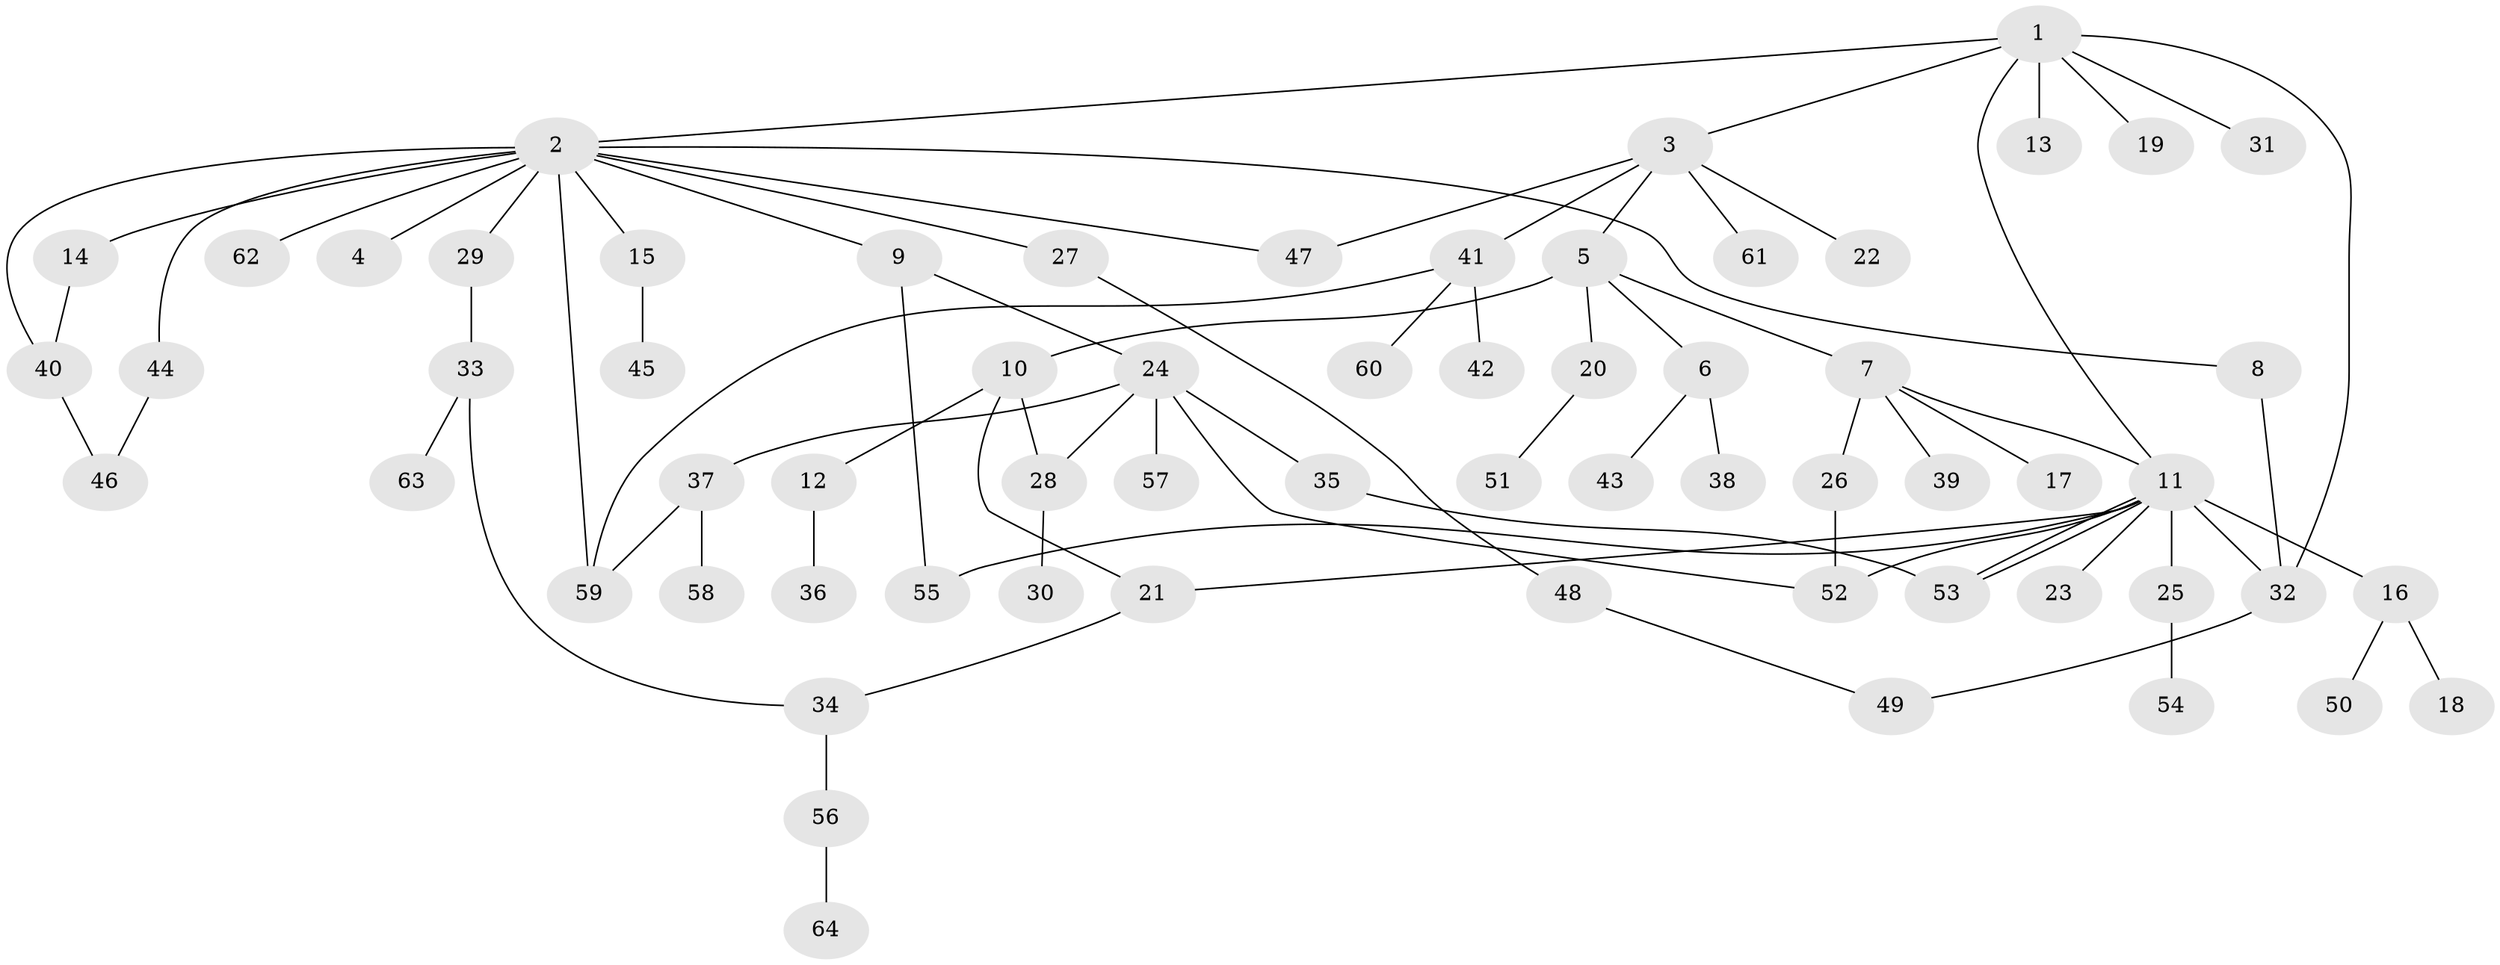 // Generated by graph-tools (version 1.1) at 2025/26/03/09/25 03:26:03]
// undirected, 64 vertices, 80 edges
graph export_dot {
graph [start="1"]
  node [color=gray90,style=filled];
  1;
  2;
  3;
  4;
  5;
  6;
  7;
  8;
  9;
  10;
  11;
  12;
  13;
  14;
  15;
  16;
  17;
  18;
  19;
  20;
  21;
  22;
  23;
  24;
  25;
  26;
  27;
  28;
  29;
  30;
  31;
  32;
  33;
  34;
  35;
  36;
  37;
  38;
  39;
  40;
  41;
  42;
  43;
  44;
  45;
  46;
  47;
  48;
  49;
  50;
  51;
  52;
  53;
  54;
  55;
  56;
  57;
  58;
  59;
  60;
  61;
  62;
  63;
  64;
  1 -- 2;
  1 -- 3;
  1 -- 11;
  1 -- 13;
  1 -- 19;
  1 -- 31;
  1 -- 32;
  2 -- 4;
  2 -- 8;
  2 -- 9;
  2 -- 14;
  2 -- 15;
  2 -- 27;
  2 -- 29;
  2 -- 40;
  2 -- 44;
  2 -- 47;
  2 -- 59;
  2 -- 62;
  3 -- 5;
  3 -- 22;
  3 -- 41;
  3 -- 47;
  3 -- 61;
  5 -- 6;
  5 -- 7;
  5 -- 10;
  5 -- 20;
  6 -- 38;
  6 -- 43;
  7 -- 11;
  7 -- 17;
  7 -- 26;
  7 -- 39;
  8 -- 32;
  9 -- 24;
  9 -- 55;
  10 -- 12;
  10 -- 21;
  10 -- 28;
  11 -- 16;
  11 -- 21;
  11 -- 23;
  11 -- 25;
  11 -- 32;
  11 -- 52;
  11 -- 53;
  11 -- 53;
  11 -- 55;
  12 -- 36;
  14 -- 40;
  15 -- 45;
  16 -- 18;
  16 -- 50;
  20 -- 51;
  21 -- 34;
  24 -- 28;
  24 -- 35;
  24 -- 37;
  24 -- 52;
  24 -- 57;
  25 -- 54;
  26 -- 52;
  27 -- 48;
  28 -- 30;
  29 -- 33;
  32 -- 49;
  33 -- 34;
  33 -- 63;
  34 -- 56;
  35 -- 53;
  37 -- 58;
  37 -- 59;
  40 -- 46;
  41 -- 42;
  41 -- 59;
  41 -- 60;
  44 -- 46;
  48 -- 49;
  56 -- 64;
}
